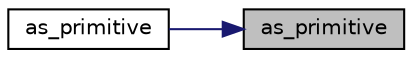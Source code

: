 digraph "as_primitive"
{
 // INTERACTIVE_SVG=YES
 // LATEX_PDF_SIZE
  edge [fontname="Helvetica",fontsize="10",labelfontname="Helvetica",labelfontsize="10"];
  node [fontname="Helvetica",fontsize="10",shape=record];
  rankdir="RL";
  Node1 [label="as_primitive",height=0.2,width=0.4,color="black", fillcolor="grey75", style="filled", fontcolor="black",tooltip=" "];
  Node1 -> Node2 [dir="back",color="midnightblue",fontsize="10",style="solid",fontname="Helvetica"];
  Node2 [label="as_primitive",height=0.2,width=0.4,color="black", fillcolor="white", style="filled",URL="$main_8cxx.html#a93260fd9e8558dbeccdfef8d3cf887fa",tooltip=" "];
}
